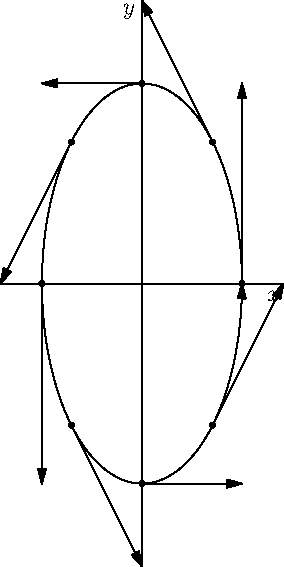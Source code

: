 import graph;
size(10cm,10cm);

xaxis("$x$");
yaxis("$y$");

real x(real t) {return cos(t);}
real y(real t) {return 2*sin(t);}

draw(graph(x,y,0,2*pi),Arrow);

dot((1,0));
dot((0.707,1.414));
dot((0,2));
dot((-0.707,1.414));
dot((-1,0));
dot((-0.707,-1.414));
dot((0,-2));
dot((0.707,-1.414));

draw((1,0)--(1,2),Arrow);
draw((0.707,1.414)--(0,2.828),Arrow);
draw((0,2)--(-1,2),Arrow);
draw((-0.707,1.414)--(-1.414,0),Arrow);
draw((-1,0)--(-1,-2),Arrow);
draw((-0.707,-1.414)--(0,-2.828),Arrow);
draw((0,-2)--(1,-2),Arrow);
draw((0.707,-1.414)--(1.414,0),Arrow);
